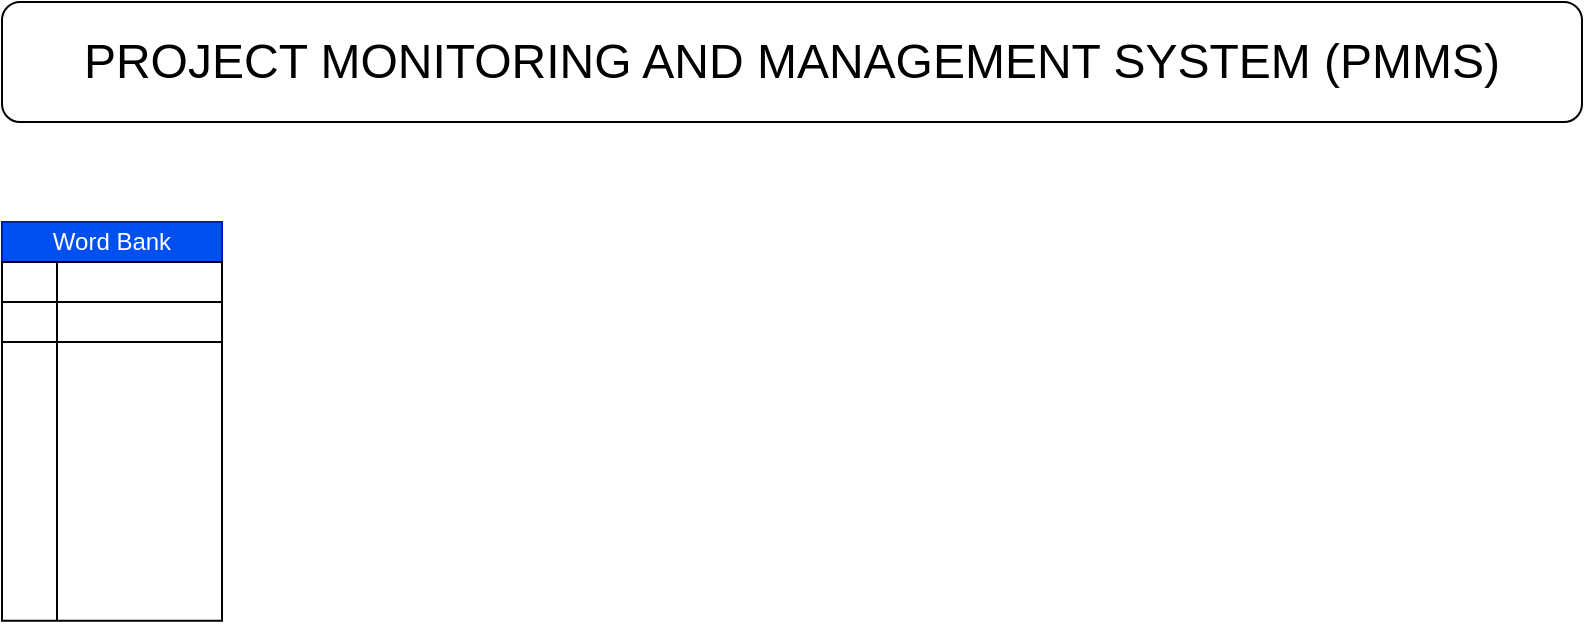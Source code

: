 <mxfile version="26.0.14">
  <diagram name="Page-1" id="BhMnXEd4iuYotzbo9Yvr">
    <mxGraphModel dx="328" dy="176" grid="1" gridSize="10" guides="1" tooltips="1" connect="1" arrows="1" fold="1" page="1" pageScale="1" pageWidth="850" pageHeight="1100" math="0" shadow="0">
      <root>
        <mxCell id="0" />
        <mxCell id="1" parent="0" />
        <mxCell id="s1-EU_GbL1mds6aHtoGt-2" value="&lt;font style=&quot;font-size: 24px;&quot;&gt;PROJECT MONITORING AND MANAGEMENT SYSTEM (PMMS)&lt;/font&gt;" style="rounded=1;whiteSpace=wrap;html=1;" vertex="1" parent="1">
          <mxGeometry x="30" y="30" width="790" height="60" as="geometry" />
        </mxCell>
        <mxCell id="s1-EU_GbL1mds6aHtoGt-6" value="" style="rounded=0;whiteSpace=wrap;html=1;rotation=90;glass=0;" vertex="1" parent="1">
          <mxGeometry x="-14.68" y="184.69" width="199.37" height="110" as="geometry" />
        </mxCell>
        <mxCell id="s1-EU_GbL1mds6aHtoGt-8" value="Word Bank" style="whiteSpace=wrap;html=1;fillColor=#0050ef;fontColor=#ffffff;strokeColor=#001DBC;rounded=0;" vertex="1" parent="1">
          <mxGeometry x="30" y="140" width="110" height="20" as="geometry" />
        </mxCell>
        <mxCell id="s1-EU_GbL1mds6aHtoGt-11" style="edgeStyle=orthogonalEdgeStyle;rounded=0;orthogonalLoop=1;jettySize=auto;html=1;exitX=1;exitY=0.5;exitDx=0;exitDy=0;entryX=0.996;entryY=0.504;entryDx=0;entryDy=0;entryPerimeter=0;" edge="1" parent="1">
          <mxGeometry relative="1" as="geometry">
            <mxPoint x="42.5" y="340.0" as="sourcePoint" />
            <mxPoint x="42.4" y="339.28" as="targetPoint" />
          </mxGeometry>
        </mxCell>
        <mxCell id="s1-EU_GbL1mds6aHtoGt-12" value="" style="whiteSpace=wrap;html=1;" vertex="1" parent="1">
          <mxGeometry x="30" y="160" width="110" height="20" as="geometry" />
        </mxCell>
        <mxCell id="s1-EU_GbL1mds6aHtoGt-13" value="" style="whiteSpace=wrap;html=1;" vertex="1" parent="1">
          <mxGeometry x="30.01" y="180" width="110" height="20" as="geometry" />
        </mxCell>
        <mxCell id="s1-EU_GbL1mds6aHtoGt-14" value="" style="endArrow=none;html=1;rounded=0;exitX=0.25;exitY=0;exitDx=0;exitDy=0;entryX=1;entryY=0.75;entryDx=0;entryDy=0;" edge="1" parent="1" source="s1-EU_GbL1mds6aHtoGt-12" target="s1-EU_GbL1mds6aHtoGt-6">
          <mxGeometry width="50" height="50" relative="1" as="geometry">
            <mxPoint x="20" y="220" as="sourcePoint" />
            <mxPoint x="70" y="170" as="targetPoint" />
          </mxGeometry>
        </mxCell>
      </root>
    </mxGraphModel>
  </diagram>
</mxfile>
